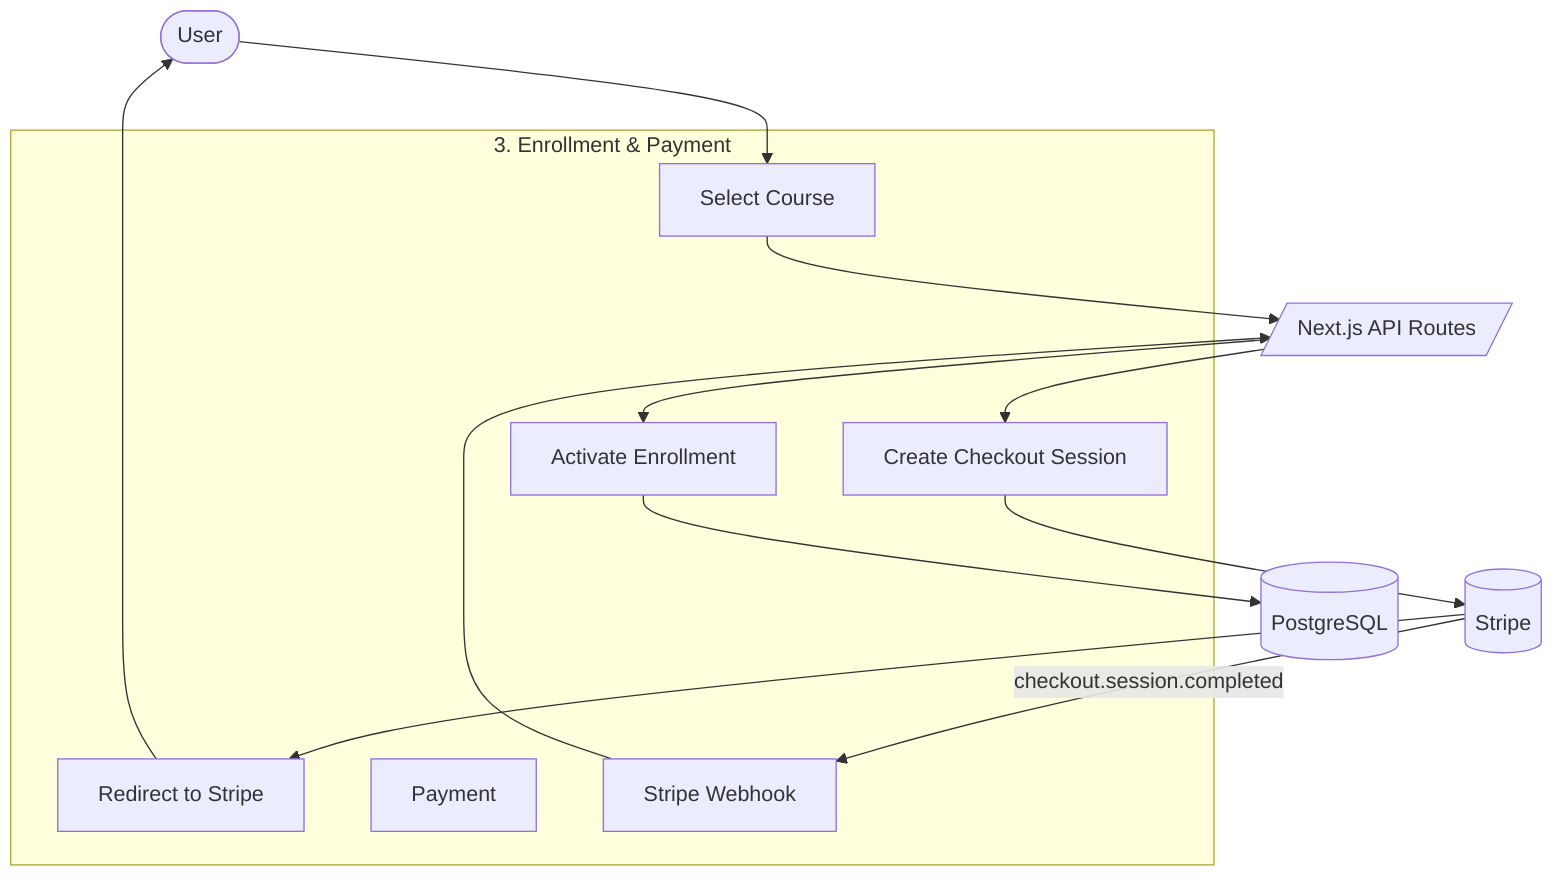 %% DFD Level 2 - Detailed Enrollment/Payment Flow
flowchart TB
  U([User])

  subgraph EnrollmentFlow[3. Enrollment & Payment]
    S1[Select Course]
    S2[Create Checkout Session]
    S3[Redirect to Stripe]
    S4[Payment]
    S5[Stripe Webhook]
    S6[Activate Enrollment]
  end

  API[/Next.js API Routes/]
  STRIPE[(Stripe)]
  DB[(PostgreSQL)]

  U --> S1 --> API --> S2 --> STRIPE --> S3 --> U
  STRIPE -->|checkout.session.completed| S5 --> API --> S6 --> DB